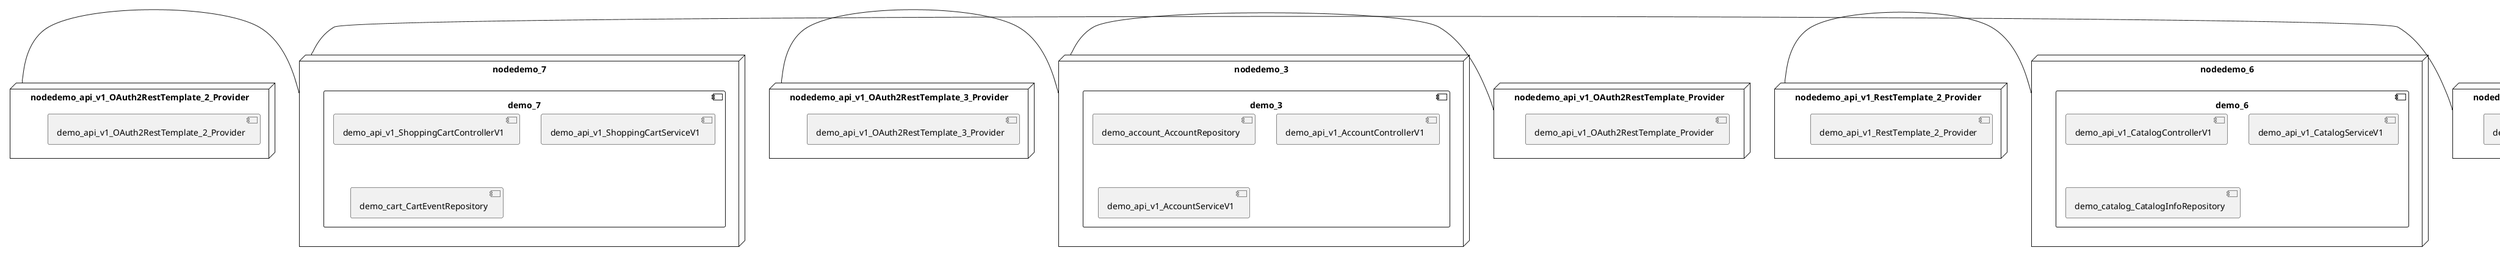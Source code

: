 @startuml
skinparam fixCircleLabelOverlapping true
skinparam componentStyle uml2
node nodedemo {
component demo {
[demo_api_v1_UserControllerV1] [[kbastani-spring-cloud-event-sourcing-example.system#_WLlPBDHREe-jENYL8VLcxg]]
[demo_api_v1_UserServiceV1] [[kbastani-spring-cloud-event-sourcing-example.system#_WLlPBDHREe-jENYL8VLcxg]]
[demo_user_UserRepository] [[kbastani-spring-cloud-event-sourcing-example.system#_WLlPBDHREe-jENYL8VLcxg]]
}
}
node nodedemo_2 {
component demo_2 {
[demo_api_v1_OrderControllerV1] [[kbastani-spring-cloud-event-sourcing-example.system#_WLlPBDHREe-jENYL8VLcxg]]
[demo_api_v1_OrderServiceV1] [[kbastani-spring-cloud-event-sourcing-example.system#_WLlPBDHREe-jENYL8VLcxg]]
[demo_config_DatabaseInitializer] [[kbastani-spring-cloud-event-sourcing-example.system#_WLlPBDHREe-jENYL8VLcxg]]
[demo_invoice_InvoiceRepository] [[kbastani-spring-cloud-event-sourcing-example.system#_WLlPBDHREe-jENYL8VLcxg]]
[demo_order_OrderEventRepository] [[kbastani-spring-cloud-event-sourcing-example.system#_WLlPBDHREe-jENYL8VLcxg]]
[demo_order_OrderRepository] [[kbastani-spring-cloud-event-sourcing-example.system#_WLlPBDHREe-jENYL8VLcxg]]
}
}
node nodedemo_3 {
component demo_3 {
[demo_account_AccountRepository] [[kbastani-spring-cloud-event-sourcing-example.system#_WLlPBDHREe-jENYL8VLcxg]]
[demo_api_v1_AccountControllerV1] [[kbastani-spring-cloud-event-sourcing-example.system#_WLlPBDHREe-jENYL8VLcxg]]
[demo_api_v1_AccountServiceV1] [[kbastani-spring-cloud-event-sourcing-example.system#_WLlPBDHREe-jENYL8VLcxg]]
}
}
node nodedemo_4 {
component demo_4 {
[demo_UserController] [[kbastani-spring-cloud-event-sourcing-example.system#_WLlPBDHREe-jENYL8VLcxg]]
[demo_UserRepository] [[kbastani-spring-cloud-event-sourcing-example.system#_WLlPBDHREe-jENYL8VLcxg]]
[demo_UserService] [[kbastani-spring-cloud-event-sourcing-example.system#_WLlPBDHREe-jENYL8VLcxg]]
[demo_login_UserController] [[kbastani-spring-cloud-event-sourcing-example.system#_WLlPBDHREe-jENYL8VLcxg]]
}
}
node nodedemo_5 {
component demo_5 {
[DatabaseInitializer] [[kbastani-spring-cloud-event-sourcing-example.system#_WLlPBDHREe-jENYL8VLcxg]]
}
}
node nodedemo_6 {
component demo_6 {
[demo_api_v1_CatalogControllerV1] [[kbastani-spring-cloud-event-sourcing-example.system#_WLlPBDHREe-jENYL8VLcxg]]
[demo_api_v1_CatalogServiceV1] [[kbastani-spring-cloud-event-sourcing-example.system#_WLlPBDHREe-jENYL8VLcxg]]
[demo_catalog_CatalogInfoRepository] [[kbastani-spring-cloud-event-sourcing-example.system#_WLlPBDHREe-jENYL8VLcxg]]
}
}
node nodedemo_7 {
component demo_7 {
[demo_api_v1_ShoppingCartControllerV1] [[kbastani-spring-cloud-event-sourcing-example.system#_WLlPBDHREe-jENYL8VLcxg]]
[demo_api_v1_ShoppingCartServiceV1] [[kbastani-spring-cloud-event-sourcing-example.system#_WLlPBDHREe-jENYL8VLcxg]]
[demo_cart_CartEventRepository] [[kbastani-spring-cloud-event-sourcing-example.system#_WLlPBDHREe-jENYL8VLcxg]]
}
}
node nodedemo_v1 {
component demo_v1 {
[demo_v1_InventoryControllerV1] [[kbastani-spring-cloud-event-sourcing-example.system#_WLlPBDHREe-jENYL8VLcxg]]
[demo_v1_InventoryServiceV1] [[kbastani-spring-cloud-event-sourcing-example.system#_WLlPBDHREe-jENYL8VLcxg]]
}
}
node nodedemo_api_v1_OAuth2RestTemplate_2_Provider {
[demo_api_v1_OAuth2RestTemplate_2_Provider] [[kbastani-spring-cloud-event-sourcing-example.system#_WLlPBDHREe-jENYL8VLcxg]]
}
node nodedemo_api_v1_OAuth2RestTemplate_3_Provider {
[demo_api_v1_OAuth2RestTemplate_3_Provider] [[kbastani-spring-cloud-event-sourcing-example.system#_WLlPBDHREe-jENYL8VLcxg]]
}
node nodedemo_api_v1_OAuth2RestTemplate_Provider {
[demo_api_v1_OAuth2RestTemplate_Provider] [[kbastani-spring-cloud-event-sourcing-example.system#_WLlPBDHREe-jENYL8VLcxg]]
}
node nodedemo_api_v1_RestTemplate_2_Provider {
[demo_api_v1_RestTemplate_2_Provider] [[kbastani-spring-cloud-event-sourcing-example.system#_WLlPBDHREe-jENYL8VLcxg]]
}
node nodedemo_api_v1_RestTemplate_Provider {
[demo_api_v1_RestTemplate_Provider] [[kbastani-spring-cloud-event-sourcing-example.system#_WLlPBDHREe-jENYL8VLcxg]]
}
node nodedemo_inventory_InventoryRepository_Provider {
[demo_inventory_InventoryRepository_Provider] [[kbastani-spring-cloud-event-sourcing-example.system#_WLlPBDHREe-jENYL8VLcxg]]
}
node nodedemo_login_AuthenticationManager_Provider {
[demo_login_AuthenticationManager_Provider] [[kbastani-spring-cloud-event-sourcing-example.system#_WLlPBDHREe-jENYL8VLcxg]]
}
node nodedemo_login_ClientDetailsService_Provider {
[demo_login_ClientDetailsService_Provider] [[kbastani-spring-cloud-event-sourcing-example.system#_WLlPBDHREe-jENYL8VLcxg]]
}
node nodedemo_login_HttpSessionSecurityContextRepository_Provider {
[demo_login_HttpSessionSecurityContextRepository_Provider] [[kbastani-spring-cloud-event-sourcing-example.system#_WLlPBDHREe-jENYL8VLcxg]]
}
node nodedemo_login_LoginController {
[demo_login_LoginController] [[kbastani-spring-cloud-event-sourcing-example.system#_WLlPBDHREe-jENYL8VLcxg]]
}
node nodedemo_product_ProductRepository_Provider {
[demo_product_ProductRepository_Provider] [[kbastani-spring-cloud-event-sourcing-example.system#_WLlPBDHREe-jENYL8VLcxg]]
}
node nodedemo_user_UserClientV1 {
[demo_user_UserClientV1] [[kbastani-spring-cloud-event-sourcing-example.system#_WLlPBDHREe-jENYL8VLcxg]]
}
node nodedemo_v1_Session_Provider {
[demo_v1_Session_Provider] [[kbastani-spring-cloud-event-sourcing-example.system#_WLlPBDHREe-jENYL8VLcxg]]
}
[nodedemo_api_v1_OAuth2RestTemplate_2_Provider] - [nodedemo_7]
[nodedemo_api_v1_OAuth2RestTemplate_3_Provider] - [nodedemo_3]
[nodedemo_api_v1_OAuth2RestTemplate_Provider] - [nodedemo_3]
[nodedemo_api_v1_RestTemplate_2_Provider] - [nodedemo_6]
[nodedemo_api_v1_RestTemplate_Provider] - [nodedemo_7]
[nodedemo_inventory_InventoryRepository_Provider] - [nodedemo_v1]
[nodedemo_login_AuthenticationManager_Provider] - [nodedemo_login_LoginController]
[nodedemo_login_ClientDetailsService_Provider] - [nodedemo_login_LoginController]
[nodedemo_login_HttpSessionSecurityContextRepository_Provider] - [nodedemo_login_LoginController]
[nodedemo_product_ProductRepository_Provider] - [nodedemo_v1]
[nodedemo_v1_Session_Provider] - [nodedemo_v1]
[nodedemo] - [nodedemo_user_UserClientV1]

@enduml

